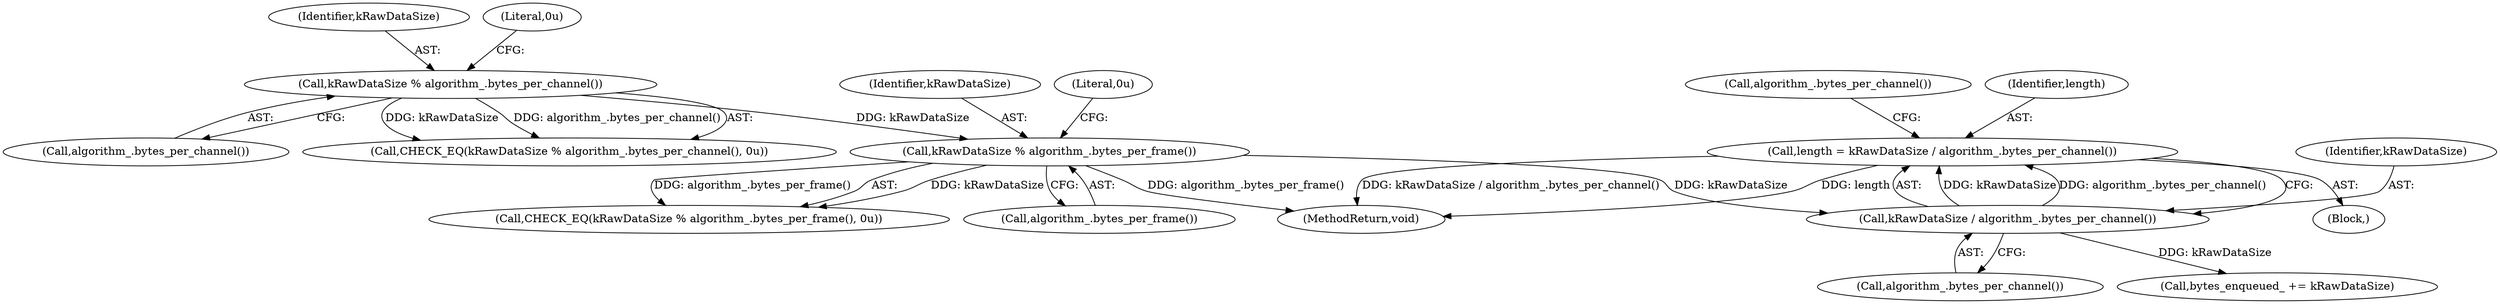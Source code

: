 digraph "1_Chrome_802ecdb9cee0d66fe546bdf24e98150f8f716ad8_4@integer" {
"1000114" [label="(Call,length = kRawDataSize / algorithm_.bytes_per_channel())"];
"1000116" [label="(Call,kRawDataSize / algorithm_.bytes_per_channel())"];
"1000109" [label="(Call,kRawDataSize % algorithm_.bytes_per_frame())"];
"1000104" [label="(Call,kRawDataSize % algorithm_.bytes_per_channel())"];
"1000118" [label="(Call,algorithm_.bytes_per_channel())"];
"1000159" [label="(MethodReturn,void)"];
"1000105" [label="(Identifier,kRawDataSize)"];
"1000103" [label="(Call,CHECK_EQ(kRawDataSize % algorithm_.bytes_per_channel(), 0u))"];
"1000101" [label="(Block,)"];
"1000120" [label="(Call,algorithm_.bytes_per_channel())"];
"1000111" [label="(Call,algorithm_.bytes_per_frame())"];
"1000117" [label="(Identifier,kRawDataSize)"];
"1000156" [label="(Call,bytes_enqueued_ += kRawDataSize)"];
"1000108" [label="(Call,CHECK_EQ(kRawDataSize % algorithm_.bytes_per_frame(), 0u))"];
"1000110" [label="(Identifier,kRawDataSize)"];
"1000106" [label="(Call,algorithm_.bytes_per_channel())"];
"1000107" [label="(Literal,0u)"];
"1000109" [label="(Call,kRawDataSize % algorithm_.bytes_per_frame())"];
"1000104" [label="(Call,kRawDataSize % algorithm_.bytes_per_channel())"];
"1000115" [label="(Identifier,length)"];
"1000114" [label="(Call,length = kRawDataSize / algorithm_.bytes_per_channel())"];
"1000112" [label="(Literal,0u)"];
"1000116" [label="(Call,kRawDataSize / algorithm_.bytes_per_channel())"];
"1000114" -> "1000101"  [label="AST: "];
"1000114" -> "1000116"  [label="CFG: "];
"1000115" -> "1000114"  [label="AST: "];
"1000116" -> "1000114"  [label="AST: "];
"1000120" -> "1000114"  [label="CFG: "];
"1000114" -> "1000159"  [label="DDG: length"];
"1000114" -> "1000159"  [label="DDG: kRawDataSize / algorithm_.bytes_per_channel()"];
"1000116" -> "1000114"  [label="DDG: kRawDataSize"];
"1000116" -> "1000114"  [label="DDG: algorithm_.bytes_per_channel()"];
"1000116" -> "1000118"  [label="CFG: "];
"1000117" -> "1000116"  [label="AST: "];
"1000118" -> "1000116"  [label="AST: "];
"1000109" -> "1000116"  [label="DDG: kRawDataSize"];
"1000116" -> "1000156"  [label="DDG: kRawDataSize"];
"1000109" -> "1000108"  [label="AST: "];
"1000109" -> "1000111"  [label="CFG: "];
"1000110" -> "1000109"  [label="AST: "];
"1000111" -> "1000109"  [label="AST: "];
"1000112" -> "1000109"  [label="CFG: "];
"1000109" -> "1000159"  [label="DDG: algorithm_.bytes_per_frame()"];
"1000109" -> "1000108"  [label="DDG: kRawDataSize"];
"1000109" -> "1000108"  [label="DDG: algorithm_.bytes_per_frame()"];
"1000104" -> "1000109"  [label="DDG: kRawDataSize"];
"1000104" -> "1000103"  [label="AST: "];
"1000104" -> "1000106"  [label="CFG: "];
"1000105" -> "1000104"  [label="AST: "];
"1000106" -> "1000104"  [label="AST: "];
"1000107" -> "1000104"  [label="CFG: "];
"1000104" -> "1000103"  [label="DDG: kRawDataSize"];
"1000104" -> "1000103"  [label="DDG: algorithm_.bytes_per_channel()"];
}
